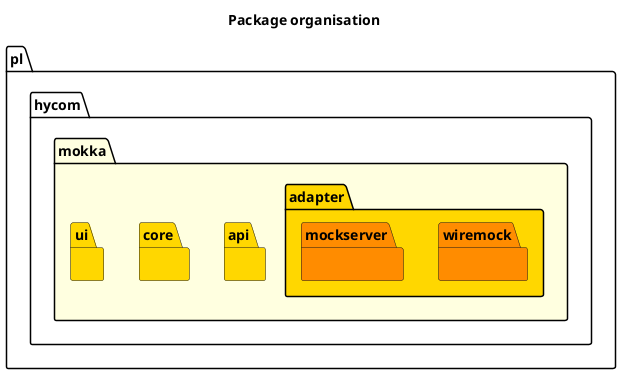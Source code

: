 @startuml

title Package organisation

package "pl.hycom.mokka" #LightYellow {

    package "api" #Gold {
    }

    package "adapter" #Gold {
        package "wiremock" #DarkOrange {

        }
        package "mockserver" #DarkOrange {

        }
    }

    package "core" #Gold {
    }

    package "ui" #Gold {
    }
}

@enduml